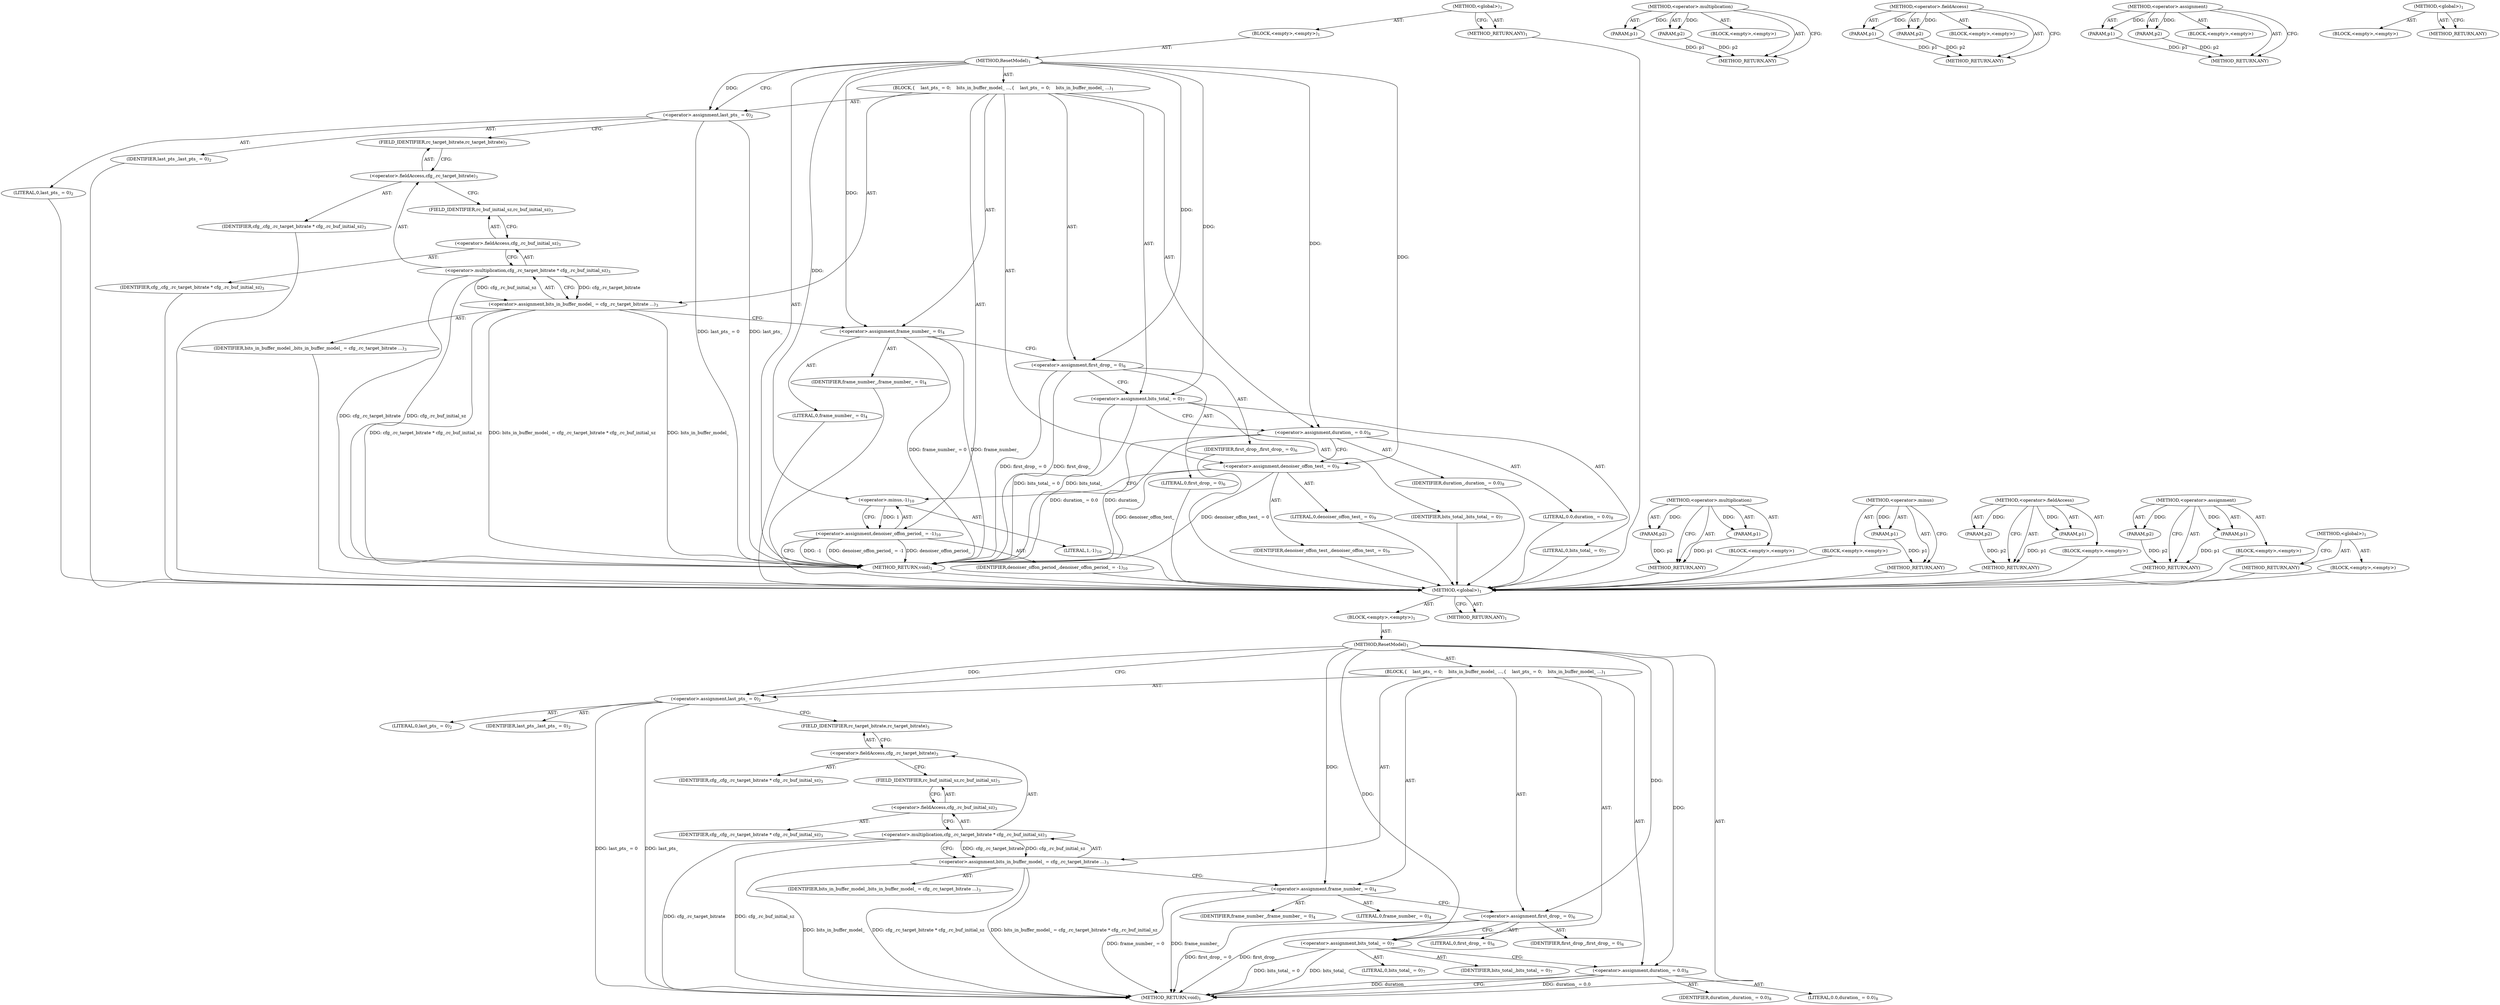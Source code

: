 digraph "&lt;global&gt;" {
vulnerable_6 [label=<(METHOD,&lt;global&gt;)<SUB>1</SUB>>];
vulnerable_7 [label=<(BLOCK,&lt;empty&gt;,&lt;empty&gt;)<SUB>1</SUB>>];
vulnerable_8 [label=<(METHOD,ResetModel)<SUB>1</SUB>>];
vulnerable_9 [label=<(BLOCK,{
    last_pts_ = 0;
    bits_in_buffer_model_ ...,{
    last_pts_ = 0;
    bits_in_buffer_model_ ...)<SUB>1</SUB>>];
vulnerable_10 [label=<(&lt;operator&gt;.assignment,last_pts_ = 0)<SUB>2</SUB>>];
vulnerable_11 [label=<(IDENTIFIER,last_pts_,last_pts_ = 0)<SUB>2</SUB>>];
vulnerable_12 [label=<(LITERAL,0,last_pts_ = 0)<SUB>2</SUB>>];
vulnerable_13 [label=<(&lt;operator&gt;.assignment,bits_in_buffer_model_ = cfg_.rc_target_bitrate ...)<SUB>3</SUB>>];
vulnerable_14 [label=<(IDENTIFIER,bits_in_buffer_model_,bits_in_buffer_model_ = cfg_.rc_target_bitrate ...)<SUB>3</SUB>>];
vulnerable_15 [label=<(&lt;operator&gt;.multiplication,cfg_.rc_target_bitrate * cfg_.rc_buf_initial_sz)<SUB>3</SUB>>];
vulnerable_16 [label=<(&lt;operator&gt;.fieldAccess,cfg_.rc_target_bitrate)<SUB>3</SUB>>];
vulnerable_17 [label=<(IDENTIFIER,cfg_,cfg_.rc_target_bitrate * cfg_.rc_buf_initial_sz)<SUB>3</SUB>>];
vulnerable_18 [label=<(FIELD_IDENTIFIER,rc_target_bitrate,rc_target_bitrate)<SUB>3</SUB>>];
vulnerable_19 [label=<(&lt;operator&gt;.fieldAccess,cfg_.rc_buf_initial_sz)<SUB>3</SUB>>];
vulnerable_20 [label=<(IDENTIFIER,cfg_,cfg_.rc_target_bitrate * cfg_.rc_buf_initial_sz)<SUB>3</SUB>>];
vulnerable_21 [label=<(FIELD_IDENTIFIER,rc_buf_initial_sz,rc_buf_initial_sz)<SUB>3</SUB>>];
vulnerable_22 [label=<(&lt;operator&gt;.assignment,frame_number_ = 0)<SUB>4</SUB>>];
vulnerable_23 [label=<(IDENTIFIER,frame_number_,frame_number_ = 0)<SUB>4</SUB>>];
vulnerable_24 [label=<(LITERAL,0,frame_number_ = 0)<SUB>4</SUB>>];
vulnerable_25 [label=<(&lt;operator&gt;.assignment,first_drop_ = 0)<SUB>6</SUB>>];
vulnerable_26 [label=<(IDENTIFIER,first_drop_,first_drop_ = 0)<SUB>6</SUB>>];
vulnerable_27 [label=<(LITERAL,0,first_drop_ = 0)<SUB>6</SUB>>];
vulnerable_28 [label=<(&lt;operator&gt;.assignment,bits_total_ = 0)<SUB>7</SUB>>];
vulnerable_29 [label=<(IDENTIFIER,bits_total_,bits_total_ = 0)<SUB>7</SUB>>];
vulnerable_30 [label=<(LITERAL,0,bits_total_ = 0)<SUB>7</SUB>>];
vulnerable_31 [label=<(&lt;operator&gt;.assignment,duration_ = 0.0)<SUB>8</SUB>>];
vulnerable_32 [label=<(IDENTIFIER,duration_,duration_ = 0.0)<SUB>8</SUB>>];
vulnerable_33 [label=<(LITERAL,0.0,duration_ = 0.0)<SUB>8</SUB>>];
vulnerable_34 [label=<(METHOD_RETURN,void)<SUB>1</SUB>>];
vulnerable_36 [label=<(METHOD_RETURN,ANY)<SUB>1</SUB>>];
vulnerable_58 [label=<(METHOD,&lt;operator&gt;.multiplication)>];
vulnerable_59 [label=<(PARAM,p1)>];
vulnerable_60 [label=<(PARAM,p2)>];
vulnerable_61 [label=<(BLOCK,&lt;empty&gt;,&lt;empty&gt;)>];
vulnerable_62 [label=<(METHOD_RETURN,ANY)>];
vulnerable_63 [label=<(METHOD,&lt;operator&gt;.fieldAccess)>];
vulnerable_64 [label=<(PARAM,p1)>];
vulnerable_65 [label=<(PARAM,p2)>];
vulnerable_66 [label=<(BLOCK,&lt;empty&gt;,&lt;empty&gt;)>];
vulnerable_67 [label=<(METHOD_RETURN,ANY)>];
vulnerable_53 [label=<(METHOD,&lt;operator&gt;.assignment)>];
vulnerable_54 [label=<(PARAM,p1)>];
vulnerable_55 [label=<(PARAM,p2)>];
vulnerable_56 [label=<(BLOCK,&lt;empty&gt;,&lt;empty&gt;)>];
vulnerable_57 [label=<(METHOD_RETURN,ANY)>];
vulnerable_47 [label=<(METHOD,&lt;global&gt;)<SUB>1</SUB>>];
vulnerable_48 [label=<(BLOCK,&lt;empty&gt;,&lt;empty&gt;)>];
vulnerable_49 [label=<(METHOD_RETURN,ANY)>];
fixed_6 [label=<(METHOD,&lt;global&gt;)<SUB>1</SUB>>];
fixed_7 [label=<(BLOCK,&lt;empty&gt;,&lt;empty&gt;)<SUB>1</SUB>>];
fixed_8 [label=<(METHOD,ResetModel)<SUB>1</SUB>>];
fixed_9 [label=<(BLOCK,{
    last_pts_ = 0;
    bits_in_buffer_model_ ...,{
    last_pts_ = 0;
    bits_in_buffer_model_ ...)<SUB>1</SUB>>];
fixed_10 [label=<(&lt;operator&gt;.assignment,last_pts_ = 0)<SUB>2</SUB>>];
fixed_11 [label=<(IDENTIFIER,last_pts_,last_pts_ = 0)<SUB>2</SUB>>];
fixed_12 [label=<(LITERAL,0,last_pts_ = 0)<SUB>2</SUB>>];
fixed_13 [label=<(&lt;operator&gt;.assignment,bits_in_buffer_model_ = cfg_.rc_target_bitrate ...)<SUB>3</SUB>>];
fixed_14 [label=<(IDENTIFIER,bits_in_buffer_model_,bits_in_buffer_model_ = cfg_.rc_target_bitrate ...)<SUB>3</SUB>>];
fixed_15 [label=<(&lt;operator&gt;.multiplication,cfg_.rc_target_bitrate * cfg_.rc_buf_initial_sz)<SUB>3</SUB>>];
fixed_16 [label=<(&lt;operator&gt;.fieldAccess,cfg_.rc_target_bitrate)<SUB>3</SUB>>];
fixed_17 [label=<(IDENTIFIER,cfg_,cfg_.rc_target_bitrate * cfg_.rc_buf_initial_sz)<SUB>3</SUB>>];
fixed_18 [label=<(FIELD_IDENTIFIER,rc_target_bitrate,rc_target_bitrate)<SUB>3</SUB>>];
fixed_19 [label=<(&lt;operator&gt;.fieldAccess,cfg_.rc_buf_initial_sz)<SUB>3</SUB>>];
fixed_20 [label=<(IDENTIFIER,cfg_,cfg_.rc_target_bitrate * cfg_.rc_buf_initial_sz)<SUB>3</SUB>>];
fixed_21 [label=<(FIELD_IDENTIFIER,rc_buf_initial_sz,rc_buf_initial_sz)<SUB>3</SUB>>];
fixed_22 [label=<(&lt;operator&gt;.assignment,frame_number_ = 0)<SUB>4</SUB>>];
fixed_23 [label=<(IDENTIFIER,frame_number_,frame_number_ = 0)<SUB>4</SUB>>];
fixed_24 [label=<(LITERAL,0,frame_number_ = 0)<SUB>4</SUB>>];
fixed_25 [label=<(&lt;operator&gt;.assignment,first_drop_ = 0)<SUB>6</SUB>>];
fixed_26 [label=<(IDENTIFIER,first_drop_,first_drop_ = 0)<SUB>6</SUB>>];
fixed_27 [label=<(LITERAL,0,first_drop_ = 0)<SUB>6</SUB>>];
fixed_28 [label=<(&lt;operator&gt;.assignment,bits_total_ = 0)<SUB>7</SUB>>];
fixed_29 [label=<(IDENTIFIER,bits_total_,bits_total_ = 0)<SUB>7</SUB>>];
fixed_30 [label=<(LITERAL,0,bits_total_ = 0)<SUB>7</SUB>>];
fixed_31 [label=<(&lt;operator&gt;.assignment,duration_ = 0.0)<SUB>8</SUB>>];
fixed_32 [label=<(IDENTIFIER,duration_,duration_ = 0.0)<SUB>8</SUB>>];
fixed_33 [label=<(LITERAL,0.0,duration_ = 0.0)<SUB>8</SUB>>];
fixed_34 [label=<(&lt;operator&gt;.assignment,denoiser_offon_test_ = 0)<SUB>9</SUB>>];
fixed_35 [label=<(IDENTIFIER,denoiser_offon_test_,denoiser_offon_test_ = 0)<SUB>9</SUB>>];
fixed_36 [label=<(LITERAL,0,denoiser_offon_test_ = 0)<SUB>9</SUB>>];
fixed_37 [label=<(&lt;operator&gt;.assignment,denoiser_offon_period_ = -1)<SUB>10</SUB>>];
fixed_38 [label=<(IDENTIFIER,denoiser_offon_period_,denoiser_offon_period_ = -1)<SUB>10</SUB>>];
fixed_39 [label=<(&lt;operator&gt;.minus,-1)<SUB>10</SUB>>];
fixed_40 [label=<(LITERAL,1,-1)<SUB>10</SUB>>];
fixed_41 [label=<(METHOD_RETURN,void)<SUB>1</SUB>>];
fixed_43 [label=<(METHOD_RETURN,ANY)<SUB>1</SUB>>];
fixed_65 [label=<(METHOD,&lt;operator&gt;.multiplication)>];
fixed_66 [label=<(PARAM,p1)>];
fixed_67 [label=<(PARAM,p2)>];
fixed_68 [label=<(BLOCK,&lt;empty&gt;,&lt;empty&gt;)>];
fixed_69 [label=<(METHOD_RETURN,ANY)>];
fixed_75 [label=<(METHOD,&lt;operator&gt;.minus)>];
fixed_76 [label=<(PARAM,p1)>];
fixed_77 [label=<(BLOCK,&lt;empty&gt;,&lt;empty&gt;)>];
fixed_78 [label=<(METHOD_RETURN,ANY)>];
fixed_70 [label=<(METHOD,&lt;operator&gt;.fieldAccess)>];
fixed_71 [label=<(PARAM,p1)>];
fixed_72 [label=<(PARAM,p2)>];
fixed_73 [label=<(BLOCK,&lt;empty&gt;,&lt;empty&gt;)>];
fixed_74 [label=<(METHOD_RETURN,ANY)>];
fixed_60 [label=<(METHOD,&lt;operator&gt;.assignment)>];
fixed_61 [label=<(PARAM,p1)>];
fixed_62 [label=<(PARAM,p2)>];
fixed_63 [label=<(BLOCK,&lt;empty&gt;,&lt;empty&gt;)>];
fixed_64 [label=<(METHOD_RETURN,ANY)>];
fixed_54 [label=<(METHOD,&lt;global&gt;)<SUB>1</SUB>>];
fixed_55 [label=<(BLOCK,&lt;empty&gt;,&lt;empty&gt;)>];
fixed_56 [label=<(METHOD_RETURN,ANY)>];
vulnerable_6 -> vulnerable_7  [key=0, label="AST: "];
vulnerable_6 -> vulnerable_36  [key=0, label="AST: "];
vulnerable_6 -> vulnerable_36  [key=1, label="CFG: "];
vulnerable_7 -> vulnerable_8  [key=0, label="AST: "];
vulnerable_8 -> vulnerable_9  [key=0, label="AST: "];
vulnerable_8 -> vulnerable_34  [key=0, label="AST: "];
vulnerable_8 -> vulnerable_10  [key=0, label="CFG: "];
vulnerable_8 -> vulnerable_10  [key=1, label="DDG: "];
vulnerable_8 -> vulnerable_22  [key=0, label="DDG: "];
vulnerable_8 -> vulnerable_25  [key=0, label="DDG: "];
vulnerable_8 -> vulnerable_28  [key=0, label="DDG: "];
vulnerable_8 -> vulnerable_31  [key=0, label="DDG: "];
vulnerable_9 -> vulnerable_10  [key=0, label="AST: "];
vulnerable_9 -> vulnerable_13  [key=0, label="AST: "];
vulnerable_9 -> vulnerable_22  [key=0, label="AST: "];
vulnerable_9 -> vulnerable_25  [key=0, label="AST: "];
vulnerable_9 -> vulnerable_28  [key=0, label="AST: "];
vulnerable_9 -> vulnerable_31  [key=0, label="AST: "];
vulnerable_10 -> vulnerable_11  [key=0, label="AST: "];
vulnerable_10 -> vulnerable_12  [key=0, label="AST: "];
vulnerable_10 -> vulnerable_18  [key=0, label="CFG: "];
vulnerable_10 -> vulnerable_34  [key=0, label="DDG: last_pts_ = 0"];
vulnerable_10 -> vulnerable_34  [key=1, label="DDG: last_pts_"];
vulnerable_13 -> vulnerable_14  [key=0, label="AST: "];
vulnerable_13 -> vulnerable_15  [key=0, label="AST: "];
vulnerable_13 -> vulnerable_22  [key=0, label="CFG: "];
vulnerable_13 -> vulnerable_34  [key=0, label="DDG: cfg_.rc_target_bitrate * cfg_.rc_buf_initial_sz"];
vulnerable_13 -> vulnerable_34  [key=1, label="DDG: bits_in_buffer_model_ = cfg_.rc_target_bitrate * cfg_.rc_buf_initial_sz"];
vulnerable_13 -> vulnerable_34  [key=2, label="DDG: bits_in_buffer_model_"];
vulnerable_15 -> vulnerable_16  [key=0, label="AST: "];
vulnerable_15 -> vulnerable_19  [key=0, label="AST: "];
vulnerable_15 -> vulnerable_13  [key=0, label="CFG: "];
vulnerable_15 -> vulnerable_13  [key=1, label="DDG: cfg_.rc_target_bitrate"];
vulnerable_15 -> vulnerable_13  [key=2, label="DDG: cfg_.rc_buf_initial_sz"];
vulnerable_15 -> vulnerable_34  [key=0, label="DDG: cfg_.rc_target_bitrate"];
vulnerable_15 -> vulnerable_34  [key=1, label="DDG: cfg_.rc_buf_initial_sz"];
vulnerable_16 -> vulnerable_17  [key=0, label="AST: "];
vulnerable_16 -> vulnerable_18  [key=0, label="AST: "];
vulnerable_16 -> vulnerable_21  [key=0, label="CFG: "];
vulnerable_18 -> vulnerable_16  [key=0, label="CFG: "];
vulnerable_19 -> vulnerable_20  [key=0, label="AST: "];
vulnerable_19 -> vulnerable_21  [key=0, label="AST: "];
vulnerable_19 -> vulnerable_15  [key=0, label="CFG: "];
vulnerable_21 -> vulnerable_19  [key=0, label="CFG: "];
vulnerable_22 -> vulnerable_23  [key=0, label="AST: "];
vulnerable_22 -> vulnerable_24  [key=0, label="AST: "];
vulnerable_22 -> vulnerable_25  [key=0, label="CFG: "];
vulnerable_22 -> vulnerable_34  [key=0, label="DDG: frame_number_ = 0"];
vulnerable_22 -> vulnerable_34  [key=1, label="DDG: frame_number_"];
vulnerable_25 -> vulnerable_26  [key=0, label="AST: "];
vulnerable_25 -> vulnerable_27  [key=0, label="AST: "];
vulnerable_25 -> vulnerable_28  [key=0, label="CFG: "];
vulnerable_25 -> vulnerable_34  [key=0, label="DDG: first_drop_ = 0"];
vulnerable_25 -> vulnerable_34  [key=1, label="DDG: first_drop_"];
vulnerable_28 -> vulnerable_29  [key=0, label="AST: "];
vulnerable_28 -> vulnerable_30  [key=0, label="AST: "];
vulnerable_28 -> vulnerable_31  [key=0, label="CFG: "];
vulnerable_28 -> vulnerable_34  [key=0, label="DDG: bits_total_ = 0"];
vulnerable_28 -> vulnerable_34  [key=1, label="DDG: bits_total_"];
vulnerable_31 -> vulnerable_32  [key=0, label="AST: "];
vulnerable_31 -> vulnerable_33  [key=0, label="AST: "];
vulnerable_31 -> vulnerable_34  [key=0, label="CFG: "];
vulnerable_31 -> vulnerable_34  [key=1, label="DDG: duration_ = 0.0"];
vulnerable_31 -> vulnerable_34  [key=2, label="DDG: duration_"];
vulnerable_58 -> vulnerable_59  [key=0, label="AST: "];
vulnerable_58 -> vulnerable_59  [key=1, label="DDG: "];
vulnerable_58 -> vulnerable_61  [key=0, label="AST: "];
vulnerable_58 -> vulnerable_60  [key=0, label="AST: "];
vulnerable_58 -> vulnerable_60  [key=1, label="DDG: "];
vulnerable_58 -> vulnerable_62  [key=0, label="AST: "];
vulnerable_58 -> vulnerable_62  [key=1, label="CFG: "];
vulnerable_59 -> vulnerable_62  [key=0, label="DDG: p1"];
vulnerable_60 -> vulnerable_62  [key=0, label="DDG: p2"];
vulnerable_63 -> vulnerable_64  [key=0, label="AST: "];
vulnerable_63 -> vulnerable_64  [key=1, label="DDG: "];
vulnerable_63 -> vulnerable_66  [key=0, label="AST: "];
vulnerable_63 -> vulnerable_65  [key=0, label="AST: "];
vulnerable_63 -> vulnerable_65  [key=1, label="DDG: "];
vulnerable_63 -> vulnerable_67  [key=0, label="AST: "];
vulnerable_63 -> vulnerable_67  [key=1, label="CFG: "];
vulnerable_64 -> vulnerable_67  [key=0, label="DDG: p1"];
vulnerable_65 -> vulnerable_67  [key=0, label="DDG: p2"];
vulnerable_53 -> vulnerable_54  [key=0, label="AST: "];
vulnerable_53 -> vulnerable_54  [key=1, label="DDG: "];
vulnerable_53 -> vulnerable_56  [key=0, label="AST: "];
vulnerable_53 -> vulnerable_55  [key=0, label="AST: "];
vulnerable_53 -> vulnerable_55  [key=1, label="DDG: "];
vulnerable_53 -> vulnerable_57  [key=0, label="AST: "];
vulnerable_53 -> vulnerable_57  [key=1, label="CFG: "];
vulnerable_54 -> vulnerable_57  [key=0, label="DDG: p1"];
vulnerable_55 -> vulnerable_57  [key=0, label="DDG: p2"];
vulnerable_47 -> vulnerable_48  [key=0, label="AST: "];
vulnerable_47 -> vulnerable_49  [key=0, label="AST: "];
vulnerable_47 -> vulnerable_49  [key=1, label="CFG: "];
fixed_6 -> fixed_7  [key=0, label="AST: "];
fixed_6 -> fixed_43  [key=0, label="AST: "];
fixed_6 -> fixed_43  [key=1, label="CFG: "];
fixed_7 -> fixed_8  [key=0, label="AST: "];
fixed_8 -> fixed_9  [key=0, label="AST: "];
fixed_8 -> fixed_41  [key=0, label="AST: "];
fixed_8 -> fixed_10  [key=0, label="CFG: "];
fixed_8 -> fixed_10  [key=1, label="DDG: "];
fixed_8 -> fixed_22  [key=0, label="DDG: "];
fixed_8 -> fixed_25  [key=0, label="DDG: "];
fixed_8 -> fixed_28  [key=0, label="DDG: "];
fixed_8 -> fixed_31  [key=0, label="DDG: "];
fixed_8 -> fixed_34  [key=0, label="DDG: "];
fixed_8 -> fixed_39  [key=0, label="DDG: "];
fixed_9 -> fixed_10  [key=0, label="AST: "];
fixed_9 -> fixed_13  [key=0, label="AST: "];
fixed_9 -> fixed_22  [key=0, label="AST: "];
fixed_9 -> fixed_25  [key=0, label="AST: "];
fixed_9 -> fixed_28  [key=0, label="AST: "];
fixed_9 -> fixed_31  [key=0, label="AST: "];
fixed_9 -> fixed_34  [key=0, label="AST: "];
fixed_9 -> fixed_37  [key=0, label="AST: "];
fixed_10 -> fixed_11  [key=0, label="AST: "];
fixed_10 -> fixed_12  [key=0, label="AST: "];
fixed_10 -> fixed_18  [key=0, label="CFG: "];
fixed_10 -> fixed_41  [key=0, label="DDG: last_pts_ = 0"];
fixed_10 -> fixed_41  [key=1, label="DDG: last_pts_"];
fixed_11 -> vulnerable_6  [key=0];
fixed_12 -> vulnerable_6  [key=0];
fixed_13 -> fixed_14  [key=0, label="AST: "];
fixed_13 -> fixed_15  [key=0, label="AST: "];
fixed_13 -> fixed_22  [key=0, label="CFG: "];
fixed_13 -> fixed_41  [key=0, label="DDG: cfg_.rc_target_bitrate * cfg_.rc_buf_initial_sz"];
fixed_13 -> fixed_41  [key=1, label="DDG: bits_in_buffer_model_ = cfg_.rc_target_bitrate * cfg_.rc_buf_initial_sz"];
fixed_13 -> fixed_41  [key=2, label="DDG: bits_in_buffer_model_"];
fixed_14 -> vulnerable_6  [key=0];
fixed_15 -> fixed_16  [key=0, label="AST: "];
fixed_15 -> fixed_19  [key=0, label="AST: "];
fixed_15 -> fixed_13  [key=0, label="CFG: "];
fixed_15 -> fixed_13  [key=1, label="DDG: cfg_.rc_target_bitrate"];
fixed_15 -> fixed_13  [key=2, label="DDG: cfg_.rc_buf_initial_sz"];
fixed_15 -> fixed_41  [key=0, label="DDG: cfg_.rc_target_bitrate"];
fixed_15 -> fixed_41  [key=1, label="DDG: cfg_.rc_buf_initial_sz"];
fixed_16 -> fixed_17  [key=0, label="AST: "];
fixed_16 -> fixed_18  [key=0, label="AST: "];
fixed_16 -> fixed_21  [key=0, label="CFG: "];
fixed_17 -> vulnerable_6  [key=0];
fixed_18 -> fixed_16  [key=0, label="CFG: "];
fixed_19 -> fixed_20  [key=0, label="AST: "];
fixed_19 -> fixed_21  [key=0, label="AST: "];
fixed_19 -> fixed_15  [key=0, label="CFG: "];
fixed_20 -> vulnerable_6  [key=0];
fixed_21 -> fixed_19  [key=0, label="CFG: "];
fixed_22 -> fixed_23  [key=0, label="AST: "];
fixed_22 -> fixed_24  [key=0, label="AST: "];
fixed_22 -> fixed_25  [key=0, label="CFG: "];
fixed_22 -> fixed_41  [key=0, label="DDG: frame_number_ = 0"];
fixed_22 -> fixed_41  [key=1, label="DDG: frame_number_"];
fixed_23 -> vulnerable_6  [key=0];
fixed_24 -> vulnerable_6  [key=0];
fixed_25 -> fixed_26  [key=0, label="AST: "];
fixed_25 -> fixed_27  [key=0, label="AST: "];
fixed_25 -> fixed_28  [key=0, label="CFG: "];
fixed_25 -> fixed_41  [key=0, label="DDG: first_drop_ = 0"];
fixed_25 -> fixed_41  [key=1, label="DDG: first_drop_"];
fixed_26 -> vulnerable_6  [key=0];
fixed_27 -> vulnerable_6  [key=0];
fixed_28 -> fixed_29  [key=0, label="AST: "];
fixed_28 -> fixed_30  [key=0, label="AST: "];
fixed_28 -> fixed_31  [key=0, label="CFG: "];
fixed_28 -> fixed_41  [key=0, label="DDG: bits_total_ = 0"];
fixed_28 -> fixed_41  [key=1, label="DDG: bits_total_"];
fixed_29 -> vulnerable_6  [key=0];
fixed_30 -> vulnerable_6  [key=0];
fixed_31 -> fixed_32  [key=0, label="AST: "];
fixed_31 -> fixed_33  [key=0, label="AST: "];
fixed_31 -> fixed_34  [key=0, label="CFG: "];
fixed_31 -> fixed_41  [key=0, label="DDG: duration_ = 0.0"];
fixed_31 -> fixed_41  [key=1, label="DDG: duration_"];
fixed_32 -> vulnerable_6  [key=0];
fixed_33 -> vulnerable_6  [key=0];
fixed_34 -> fixed_35  [key=0, label="AST: "];
fixed_34 -> fixed_36  [key=0, label="AST: "];
fixed_34 -> fixed_39  [key=0, label="CFG: "];
fixed_34 -> fixed_41  [key=0, label="DDG: denoiser_offon_test_ = 0"];
fixed_34 -> fixed_41  [key=1, label="DDG: denoiser_offon_test_"];
fixed_35 -> vulnerable_6  [key=0];
fixed_36 -> vulnerable_6  [key=0];
fixed_37 -> fixed_38  [key=0, label="AST: "];
fixed_37 -> fixed_39  [key=0, label="AST: "];
fixed_37 -> fixed_41  [key=0, label="CFG: "];
fixed_37 -> fixed_41  [key=1, label="DDG: -1"];
fixed_37 -> fixed_41  [key=2, label="DDG: denoiser_offon_period_ = -1"];
fixed_37 -> fixed_41  [key=3, label="DDG: denoiser_offon_period_"];
fixed_38 -> vulnerable_6  [key=0];
fixed_39 -> fixed_40  [key=0, label="AST: "];
fixed_39 -> fixed_37  [key=0, label="CFG: "];
fixed_39 -> fixed_37  [key=1, label="DDG: 1"];
fixed_40 -> vulnerable_6  [key=0];
fixed_41 -> vulnerable_6  [key=0];
fixed_43 -> vulnerable_6  [key=0];
fixed_65 -> fixed_66  [key=0, label="AST: "];
fixed_65 -> fixed_66  [key=1, label="DDG: "];
fixed_65 -> fixed_68  [key=0, label="AST: "];
fixed_65 -> fixed_67  [key=0, label="AST: "];
fixed_65 -> fixed_67  [key=1, label="DDG: "];
fixed_65 -> fixed_69  [key=0, label="AST: "];
fixed_65 -> fixed_69  [key=1, label="CFG: "];
fixed_66 -> fixed_69  [key=0, label="DDG: p1"];
fixed_67 -> fixed_69  [key=0, label="DDG: p2"];
fixed_68 -> vulnerable_6  [key=0];
fixed_69 -> vulnerable_6  [key=0];
fixed_75 -> fixed_76  [key=0, label="AST: "];
fixed_75 -> fixed_76  [key=1, label="DDG: "];
fixed_75 -> fixed_77  [key=0, label="AST: "];
fixed_75 -> fixed_78  [key=0, label="AST: "];
fixed_75 -> fixed_78  [key=1, label="CFG: "];
fixed_76 -> fixed_78  [key=0, label="DDG: p1"];
fixed_77 -> vulnerable_6  [key=0];
fixed_78 -> vulnerable_6  [key=0];
fixed_70 -> fixed_71  [key=0, label="AST: "];
fixed_70 -> fixed_71  [key=1, label="DDG: "];
fixed_70 -> fixed_73  [key=0, label="AST: "];
fixed_70 -> fixed_72  [key=0, label="AST: "];
fixed_70 -> fixed_72  [key=1, label="DDG: "];
fixed_70 -> fixed_74  [key=0, label="AST: "];
fixed_70 -> fixed_74  [key=1, label="CFG: "];
fixed_71 -> fixed_74  [key=0, label="DDG: p1"];
fixed_72 -> fixed_74  [key=0, label="DDG: p2"];
fixed_73 -> vulnerable_6  [key=0];
fixed_74 -> vulnerable_6  [key=0];
fixed_60 -> fixed_61  [key=0, label="AST: "];
fixed_60 -> fixed_61  [key=1, label="DDG: "];
fixed_60 -> fixed_63  [key=0, label="AST: "];
fixed_60 -> fixed_62  [key=0, label="AST: "];
fixed_60 -> fixed_62  [key=1, label="DDG: "];
fixed_60 -> fixed_64  [key=0, label="AST: "];
fixed_60 -> fixed_64  [key=1, label="CFG: "];
fixed_61 -> fixed_64  [key=0, label="DDG: p1"];
fixed_62 -> fixed_64  [key=0, label="DDG: p2"];
fixed_63 -> vulnerable_6  [key=0];
fixed_64 -> vulnerable_6  [key=0];
fixed_54 -> fixed_55  [key=0, label="AST: "];
fixed_54 -> fixed_56  [key=0, label="AST: "];
fixed_54 -> fixed_56  [key=1, label="CFG: "];
fixed_55 -> vulnerable_6  [key=0];
fixed_56 -> vulnerable_6  [key=0];
}
